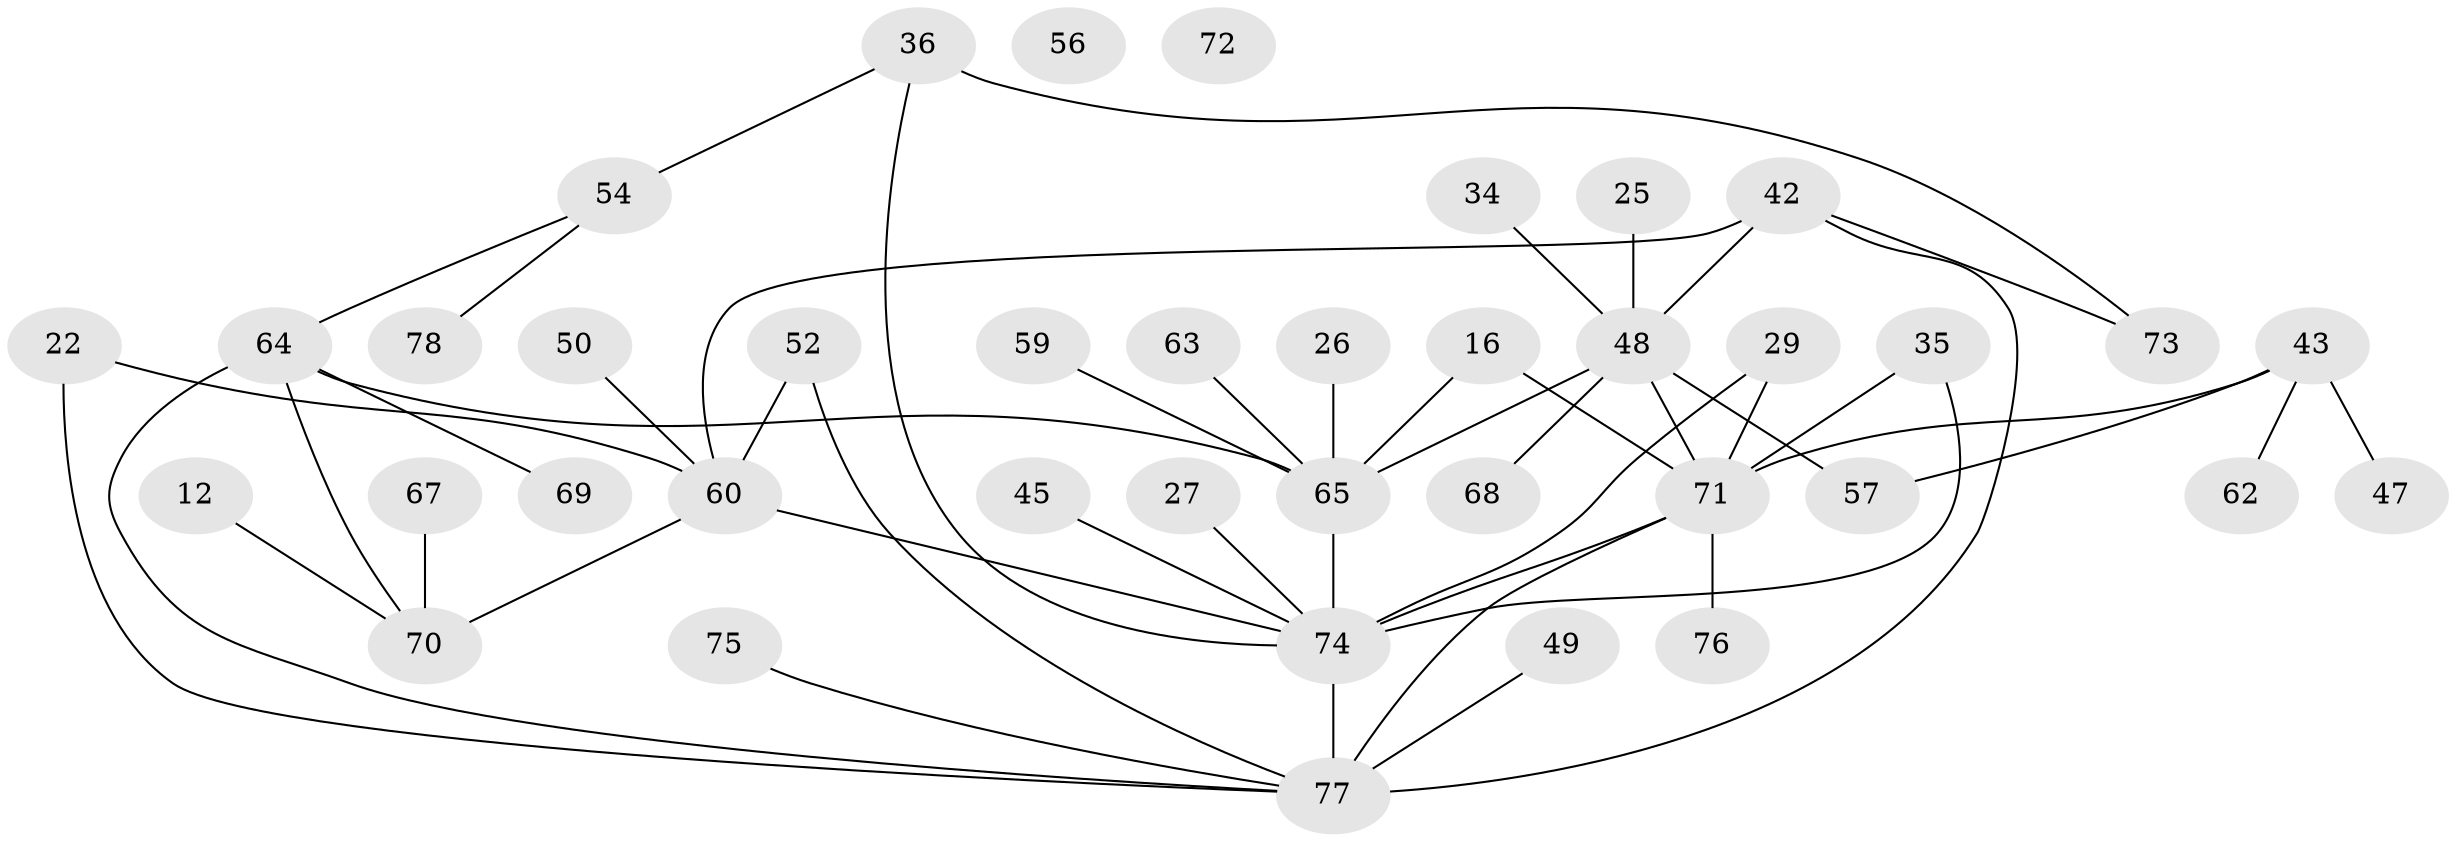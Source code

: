 // original degree distribution, {2: 0.20512820512820512, 4: 0.11538461538461539, 3: 0.21794871794871795, 8: 0.02564102564102564, 1: 0.32051282051282054, 6: 0.05128205128205128, 7: 0.01282051282051282, 5: 0.038461538461538464, 0: 0.01282051282051282}
// Generated by graph-tools (version 1.1) at 2025/39/03/09/25 04:39:08]
// undirected, 39 vertices, 50 edges
graph export_dot {
graph [start="1"]
  node [color=gray90,style=filled];
  12;
  16 [super="+3"];
  22;
  25;
  26;
  27;
  29 [super="+28"];
  34;
  35 [super="+18"];
  36;
  42 [super="+7+32"];
  43;
  45;
  47;
  48 [super="+5"];
  49;
  50;
  52;
  54 [super="+31+40"];
  56 [super="+6"];
  57 [super="+55"];
  59;
  60;
  62 [super="+44"];
  63 [super="+10"];
  64 [super="+39+58+51"];
  65 [super="+46"];
  67 [super="+15+23"];
  68;
  69;
  70 [super="+11+37"];
  71 [super="+33+66"];
  72;
  73 [super="+38"];
  74 [super="+21+1+14+41+24+30"];
  75;
  76;
  77 [super="+20"];
  78;
  12 -- 70;
  16 -- 65;
  16 -- 71;
  22 -- 60;
  22 -- 77;
  25 -- 48;
  26 -- 65;
  27 -- 74;
  29 -- 71;
  29 -- 74;
  34 -- 48;
  35 -- 74;
  35 -- 71;
  36 -- 74 [weight=2];
  36 -- 54 [weight=2];
  36 -- 73;
  42 -- 48 [weight=2];
  42 -- 60;
  42 -- 77;
  42 -- 73;
  43 -- 47;
  43 -- 57;
  43 -- 71 [weight=2];
  43 -- 62;
  45 -- 74;
  48 -- 65;
  48 -- 68;
  48 -- 71 [weight=2];
  48 -- 57;
  49 -- 77;
  50 -- 60;
  52 -- 60;
  52 -- 77;
  54 -- 78;
  54 -- 64;
  59 -- 65;
  60 -- 74 [weight=2];
  60 -- 70 [weight=2];
  63 -- 65;
  64 -- 70;
  64 -- 77;
  64 -- 69;
  64 -- 65;
  65 -- 74 [weight=3];
  67 -- 70;
  71 -- 76;
  71 -- 77 [weight=3];
  71 -- 74 [weight=2];
  74 -- 77 [weight=3];
  75 -- 77;
}
